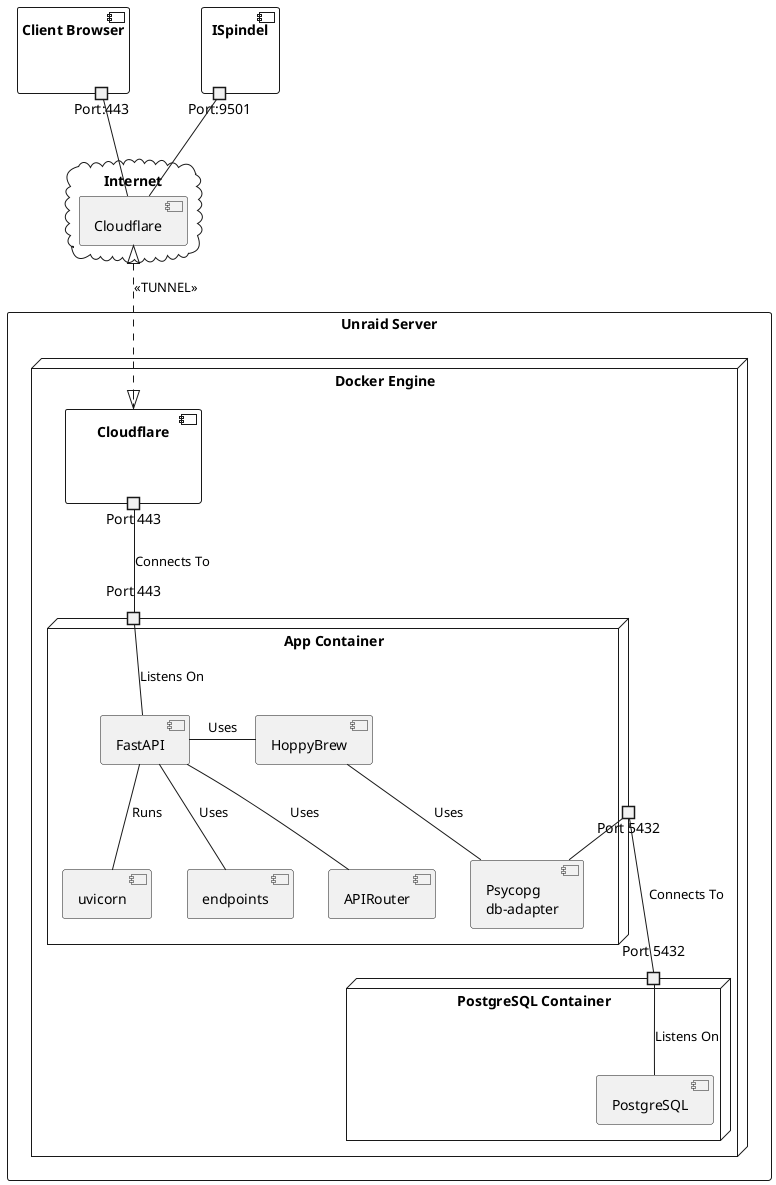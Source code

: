 @startuml


component "Client Browser" {
    portout "Port:443" as Client_Port80
}

component "ISpindel" {
    portout "Port:9501" as ISpindel_Port80
}

cloud "Internet" {
    component "Cloudflare" as cloudflare
}

ISpindel_Port80 -- cloudflare
Client_Port80 -- cloudflare

rectangle "Unraid Server" {
    node "Docker Engine" {
        component "Cloudflare" as tunnel{
            portout "Port 443" as CloudFlare_portout443
        }
        cloudflare <|..|> tunnel : <<TUNNEL>>

        node "App Container" as Application_Container {
            component "HoppyBrew" as HoppyBrew
            component "Psycopg\ndb-adapter" as db_adapter
            component "FastAPI" as api
            component "uvicorn" as uvicorn
            component "endpoints" as endpoints
            component "APIRouter" as APIRouter

            portin "Port 443" as HoppyBrew_portin443
            portout "Port 5432" as HoppyBrew_portout5432

            HoppyBrew_portin443 - api : Listens On

            api - HoppyBrew : Uses
            HoppyBrew -- db_adapter : Uses
            api -- uvicorn  : Runs
            api -- endpoints  : Uses
            api -- APIRouter  : Uses
            
            db_adapter - HoppyBrew_portout5432 : Listens On

        }
        CloudFlare_portout443 -- HoppyBrew_portin443  : Connects To

        node "PostgreSQL Container" {
            component "PostgreSQL" as db
            
            portin "Port 5432" as Postgres_port5432

            Postgres_port5432 -- db : Listens On
        }

        HoppyBrew_portout5432 -- Postgres_port5432 : Connects To
        
    }
}

@enduml
